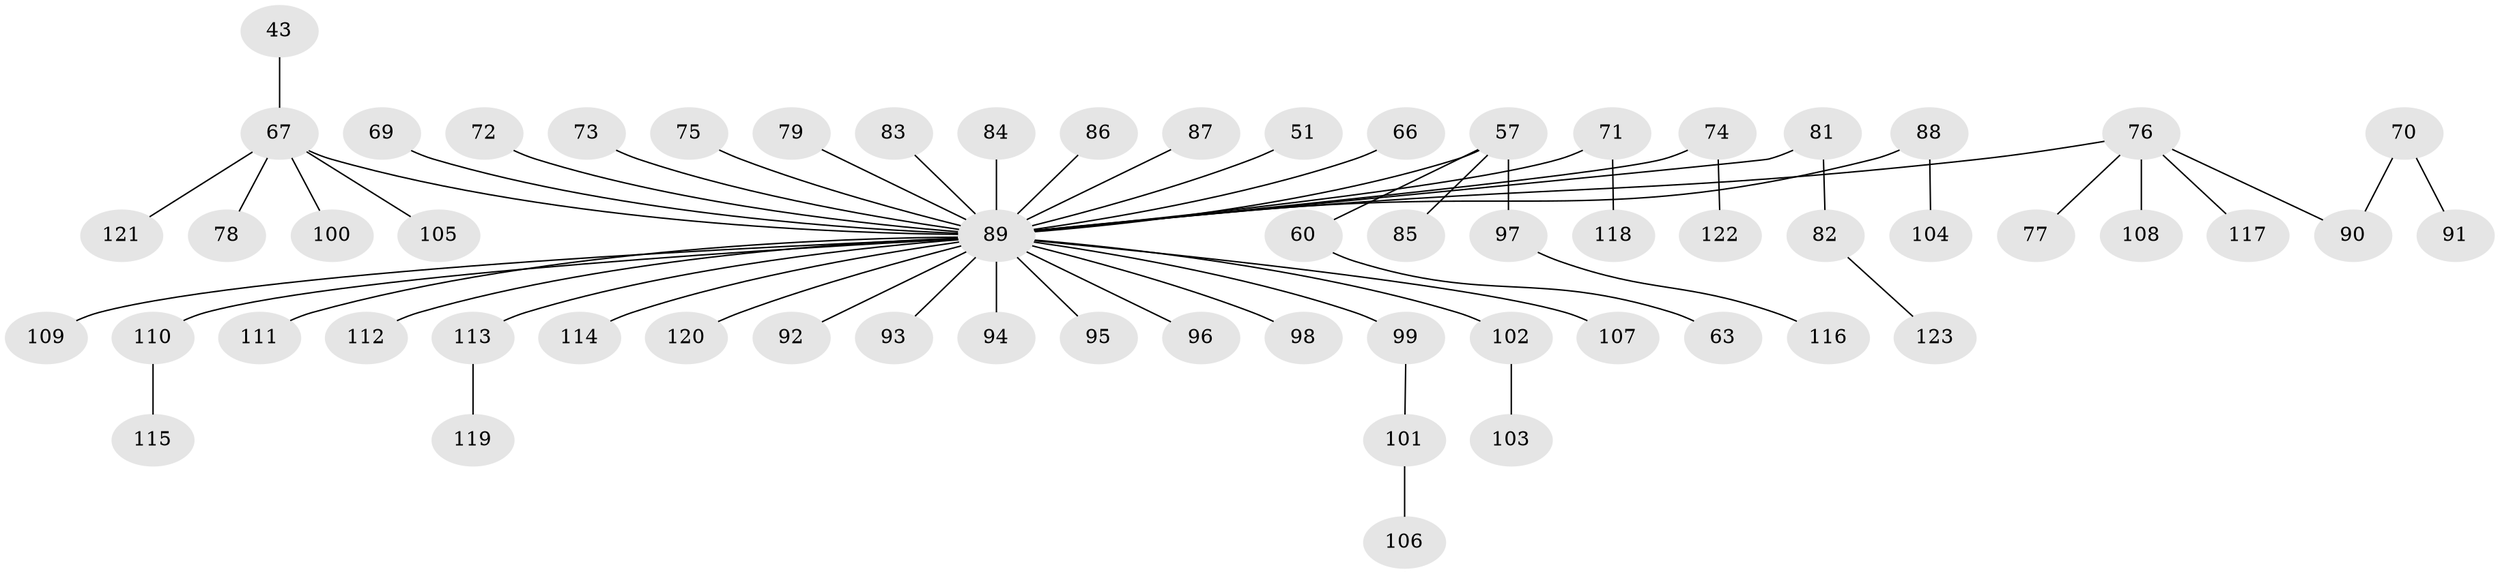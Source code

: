 // original degree distribution, {6: 0.024390243902439025, 4: 0.10569105691056911, 3: 0.08943089430894309, 2: 0.3008130081300813, 5: 0.016260162601626018, 1: 0.4634146341463415}
// Generated by graph-tools (version 1.1) at 2025/52/03/09/25 04:52:44]
// undirected, 61 vertices, 60 edges
graph export_dot {
graph [start="1"]
  node [color=gray90,style=filled];
  43;
  51;
  57;
  60;
  63;
  66;
  67 [super="+61"];
  69;
  70;
  71;
  72;
  73;
  74;
  75;
  76 [super="+39+52"];
  77;
  78;
  79;
  81;
  82;
  83;
  84;
  85;
  86;
  87;
  88;
  89 [super="+34+31+6+19+8+23+16+20+9+44+50+21+24+37+36+58+64+59+26+62+28+41+55+80+42+45+46+48+47+49"];
  90 [super="+68"];
  91;
  92;
  93;
  94;
  95;
  96;
  97;
  98;
  99;
  100;
  101;
  102;
  103;
  104;
  105;
  106;
  107;
  108;
  109;
  110;
  111;
  112;
  113;
  114;
  115;
  116;
  117;
  118;
  119;
  120;
  121;
  122;
  123;
  43 -- 67;
  51 -- 89;
  57 -- 60;
  57 -- 85;
  57 -- 97;
  57 -- 89;
  60 -- 63;
  66 -- 89;
  67 -- 105;
  67 -- 100;
  67 -- 121;
  67 -- 78;
  67 -- 89;
  69 -- 89;
  70 -- 91;
  70 -- 90;
  71 -- 118;
  71 -- 89;
  72 -- 89;
  73 -- 89;
  74 -- 122;
  74 -- 89;
  75 -- 89;
  76 -- 77;
  76 -- 108;
  76 -- 117;
  76 -- 89;
  76 -- 90;
  79 -- 89;
  81 -- 82;
  81 -- 89;
  82 -- 123;
  83 -- 89;
  84 -- 89;
  86 -- 89;
  87 -- 89;
  88 -- 104;
  88 -- 89;
  89 -- 113;
  89 -- 120;
  89 -- 111;
  89 -- 92;
  89 -- 114;
  89 -- 94;
  89 -- 107;
  89 -- 95;
  89 -- 93;
  89 -- 102;
  89 -- 110;
  89 -- 99;
  89 -- 112;
  89 -- 109;
  89 -- 96;
  89 -- 98;
  97 -- 116;
  99 -- 101;
  101 -- 106;
  102 -- 103;
  110 -- 115;
  113 -- 119;
}
